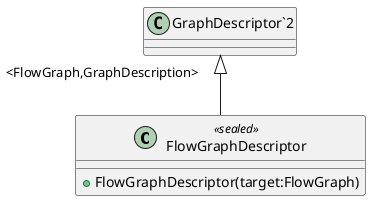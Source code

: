 @startuml
class FlowGraphDescriptor <<sealed>> {
    + FlowGraphDescriptor(target:FlowGraph)
}
"GraphDescriptor`2" "<FlowGraph,GraphDescription>" <|-- FlowGraphDescriptor
@enduml
